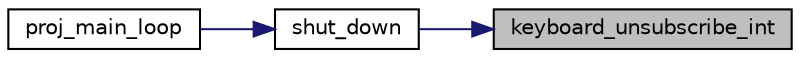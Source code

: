 digraph "keyboard_unsubscribe_int"
{
 // LATEX_PDF_SIZE
  edge [fontname="Helvetica",fontsize="10",labelfontname="Helvetica",labelfontsize="10"];
  node [fontname="Helvetica",fontsize="10",shape=record];
  rankdir="RL";
  Node1 [label="keyboard_unsubscribe_int",height=0.2,width=0.4,color="black", fillcolor="grey75", style="filled", fontcolor="black",tooltip="Unsubscribes Keyboard interrupts."];
  Node1 -> Node2 [dir="back",color="midnightblue",fontsize="10",style="solid",fontname="Helvetica"];
  Node2 [label="shut_down",height=0.2,width=0.4,color="black", fillcolor="white", style="filled",URL="$main_8c.html#aaf4aa1a3f576a119548e3a778b3dc92e",tooltip=" "];
  Node2 -> Node3 [dir="back",color="midnightblue",fontsize="10",style="solid",fontname="Helvetica"];
  Node3 [label="proj_main_loop",height=0.2,width=0.4,color="black", fillcolor="white", style="filled",URL="$main_8c.html#a2a16f651eccbd248e1ad3b3b924b143b",tooltip=" "];
}
